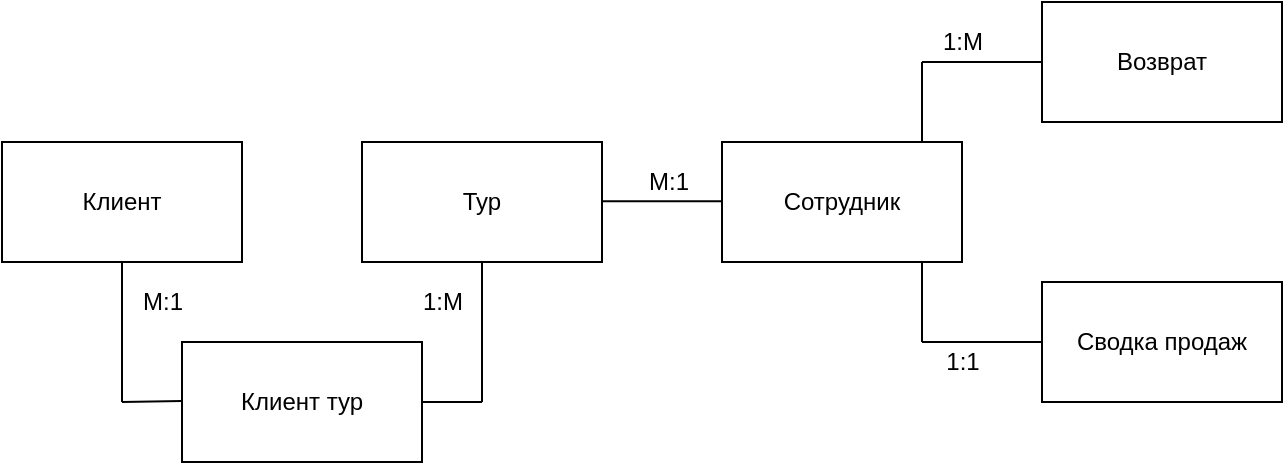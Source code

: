 <mxfile version="12.4.3" pages="1"><diagram id="ZPWLnJj3jdKjpydP1FHl" name="Page-1"><mxGraphModel dx="1024" dy="576" grid="1" gridSize="10" guides="1" tooltips="1" connect="1" arrows="1" fold="1" page="1" pageScale="1" pageWidth="827" pageHeight="1169" math="0" shadow="0"><root><mxCell id="0"/><mxCell id="1" parent="0"/><mxCell id="gwQWwVDCOqa21pnY7aME-1" value="&lt;span style=&quot;white-space: normal&quot;&gt;Клиент&lt;/span&gt;" style="rounded=0;whiteSpace=wrap;html=1;" vertex="1" parent="1"><mxGeometry x="80" y="110" width="120" height="60" as="geometry"/></mxCell><mxCell id="gwQWwVDCOqa21pnY7aME-2" value="" style="endArrow=none;html=1;entryX=0;entryY=0.5;entryDx=0;entryDy=0;" edge="1" parent="1"><mxGeometry width="50" height="50" relative="1" as="geometry"><mxPoint x="140" y="240" as="sourcePoint"/><mxPoint x="170" y="239.5" as="targetPoint"/></mxGeometry></mxCell><mxCell id="gwQWwVDCOqa21pnY7aME-3" value="&lt;span style=&quot;white-space: normal&quot;&gt;Тур&lt;/span&gt;&lt;span style=&quot;color: rgba(0 , 0 , 0 , 0) ; font-family: monospace ; font-size: 0px ; white-space: nowrap&quot;&gt;%3CmxGraphModel%3E%3Croot%3E%3CmxCell%20id%3D%220%22%2F%3E%3CmxCell%20id%3D%221%22%20parent%3D%220%22%2F%3E%3CmxCell%20id%3D%222%22%20value%3D%22%26lt%3Bspan%20style%3D%26quot%3Bwhite-space%3A%20normal%26quot%3B%26gt%3B%D0%9A%D0%BB%D0%B8%D0%B5%D0%BD%D1%82%26lt%3B%2Fspan%26gt%3B%22%20style%3D%22rounded%3D0%3BwhiteSpace%3Dwrap%3Bhtml%3D1%3B%22%20vertex%3D%221%22%20parent%3D%221%22%3E%3CmxGeometry%20x%3D%22320%22%20y%3D%22280%22%20width%3D%22120%22%20height%3D%2260%22%20as%3D%22geometry%22%2F%3E%3C%2FmxCell%3E%3C%2Froot%3E%3C%2FmxGraphModel%3E&lt;/span&gt;" style="rounded=0;whiteSpace=wrap;html=1;" vertex="1" parent="1"><mxGeometry x="260" y="110" width="120" height="60" as="geometry"/></mxCell><mxCell id="gwQWwVDCOqa21pnY7aME-4" value="&lt;span style=&quot;white-space: normal&quot;&gt;Сотрудник&lt;/span&gt;" style="rounded=0;whiteSpace=wrap;html=1;" vertex="1" parent="1"><mxGeometry x="440" y="110" width="120" height="60" as="geometry"/></mxCell><mxCell id="gwQWwVDCOqa21pnY7aME-5" value="" style="endArrow=none;html=1;exitX=1;exitY=0.5;exitDx=0;exitDy=0;entryX=0;entryY=0.5;entryDx=0;entryDy=0;" edge="1" parent="1"><mxGeometry width="50" height="50" relative="1" as="geometry"><mxPoint x="380" y="139.58" as="sourcePoint"/><mxPoint x="440" y="139.58" as="targetPoint"/></mxGeometry></mxCell><mxCell id="gwQWwVDCOqa21pnY7aME-6" value="" style="endArrow=none;html=1;" edge="1" parent="1"><mxGeometry width="50" height="50" relative="1" as="geometry"><mxPoint x="540" y="110" as="sourcePoint"/><mxPoint x="540" y="70" as="targetPoint"/></mxGeometry></mxCell><mxCell id="gwQWwVDCOqa21pnY7aME-7" value="" style="endArrow=none;html=1;" edge="1" parent="1"><mxGeometry width="50" height="50" relative="1" as="geometry"><mxPoint x="540" y="70" as="sourcePoint"/><mxPoint x="600" y="70" as="targetPoint"/></mxGeometry></mxCell><mxCell id="gwQWwVDCOqa21pnY7aME-8" value="" style="endArrow=none;html=1;" edge="1" parent="1"><mxGeometry width="50" height="50" relative="1" as="geometry"><mxPoint x="540" y="210" as="sourcePoint"/><mxPoint x="540" y="170" as="targetPoint"/></mxGeometry></mxCell><mxCell id="gwQWwVDCOqa21pnY7aME-9" value="" style="endArrow=none;html=1;" edge="1" parent="1"><mxGeometry width="50" height="50" relative="1" as="geometry"><mxPoint x="540" y="210" as="sourcePoint"/><mxPoint x="600" y="210" as="targetPoint"/></mxGeometry></mxCell><mxCell id="gwQWwVDCOqa21pnY7aME-10" value="&lt;span style=&quot;white-space: normal&quot;&gt;Возврат&lt;/span&gt;" style="rounded=0;whiteSpace=wrap;html=1;" vertex="1" parent="1"><mxGeometry x="600" y="40" width="120" height="60" as="geometry"/></mxCell><mxCell id="gwQWwVDCOqa21pnY7aME-11" value="&lt;span style=&quot;white-space: normal&quot;&gt;Сводка продаж&lt;/span&gt;" style="rounded=0;whiteSpace=wrap;html=1;" vertex="1" parent="1"><mxGeometry x="600" y="180" width="120" height="60" as="geometry"/></mxCell><mxCell id="gwQWwVDCOqa21pnY7aME-12" value="1:M" style="text;html=1;align=center;verticalAlign=middle;resizable=0;points=[];;autosize=1;" vertex="1" parent="1"><mxGeometry x="280" y="180" width="40" height="20" as="geometry"/></mxCell><mxCell id="gwQWwVDCOqa21pnY7aME-13" value="M:1" style="text;html=1;align=center;verticalAlign=middle;resizable=0;points=[];;autosize=1;" vertex="1" parent="1"><mxGeometry x="392.83" y="120" width="40" height="20" as="geometry"/></mxCell><mxCell id="gwQWwVDCOqa21pnY7aME-14" value="1:M" style="text;html=1;align=center;verticalAlign=middle;resizable=0;points=[];;autosize=1;" vertex="1" parent="1"><mxGeometry x="540" y="50" width="40" height="20" as="geometry"/></mxCell><mxCell id="gwQWwVDCOqa21pnY7aME-15" value="1:1" style="text;html=1;align=center;verticalAlign=middle;resizable=0;points=[];;autosize=1;" vertex="1" parent="1"><mxGeometry x="545" y="210" width="30" height="20" as="geometry"/></mxCell><mxCell id="gwQWwVDCOqa21pnY7aME-16" value="" style="endArrow=none;html=1;entryX=0.5;entryY=1;entryDx=0;entryDy=0;" edge="1" parent="1" target="gwQWwVDCOqa21pnY7aME-1"><mxGeometry width="50" height="50" relative="1" as="geometry"><mxPoint x="140" y="240" as="sourcePoint"/><mxPoint x="170" y="210" as="targetPoint"/></mxGeometry></mxCell><mxCell id="gwQWwVDCOqa21pnY7aME-17" value="&lt;span style=&quot;white-space: normal&quot;&gt;Клиент тур&lt;/span&gt;" style="rounded=0;whiteSpace=wrap;html=1;" vertex="1" parent="1"><mxGeometry x="170" y="210" width="120" height="60" as="geometry"/></mxCell><mxCell id="gwQWwVDCOqa21pnY7aME-18" value="" style="endArrow=none;html=1;entryX=1;entryY=0.5;entryDx=0;entryDy=0;" edge="1" parent="1" target="gwQWwVDCOqa21pnY7aME-17"><mxGeometry width="50" height="50" relative="1" as="geometry"><mxPoint x="320" y="240" as="sourcePoint"/><mxPoint x="350" y="239.5" as="targetPoint"/></mxGeometry></mxCell><mxCell id="gwQWwVDCOqa21pnY7aME-19" value="" style="endArrow=none;html=1;entryX=0.5;entryY=1;entryDx=0;entryDy=0;" edge="1" parent="1"><mxGeometry width="50" height="50" relative="1" as="geometry"><mxPoint x="320" y="240" as="sourcePoint"/><mxPoint x="320" y="170" as="targetPoint"/></mxGeometry></mxCell><mxCell id="gwQWwVDCOqa21pnY7aME-20" value="M:1" style="text;html=1;align=center;verticalAlign=middle;resizable=0;points=[];;autosize=1;" vertex="1" parent="1"><mxGeometry x="140" y="180" width="40" height="20" as="geometry"/></mxCell></root></mxGraphModel></diagram></mxfile>